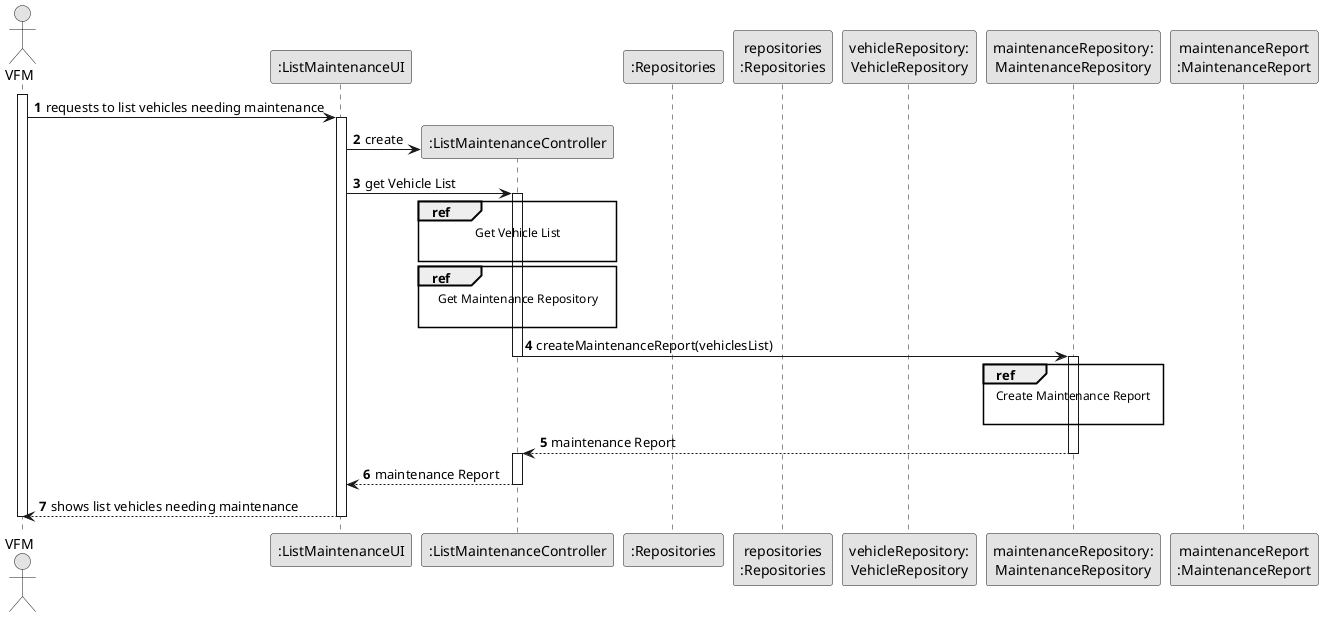 @startuml
skinparam monochrome true
skinparam packageStyle rectangle
skinparam shadowing false

autonumber

'hide footbox
actor "VFM" as VFM
participant ":ListMaintenanceUI" as UI
participant ":ListMaintenanceController" as CTRL
participant ":Repositories" as RepositorySingleton
participant "repositories\n:Repositories" as PLAT
participant "vehicleRepository:\nVehicleRepository" as VehicleRepository
participant "maintenanceRepository:\nMaintenanceRepository" as MaintenanceRepository
participant "maintenanceReport\n:MaintenanceReport" as MaintenanceReport

activate VFM

    VFM -> UI : requests to list vehicles needing maintenance
    activate UI

        UI -> CTRL** : create

        UI -> CTRL : get Vehicle List
        activate CTRL

        ref over CTRL
                                            Get Vehicle List

                                                end ref

        ref over CTRL
                                            Get Maintenance Repository

                                                end ref


                CTRL -> MaintenanceRepository : createMaintenanceReport(vehiclesList)
                deactivate CTRL
                activate MaintenanceRepository

        ref over MaintenanceRepository
                                            Create Maintenance Report

                                                 end ref


                MaintenanceRepository --> CTRL : maintenance Report
                deactivate MaintenanceRepository

            activate CTRL

            CTRL --> UI : maintenance Report
            deactivate CTRL

        UI --> VFM : shows list vehicles needing maintenance
    deactivate UI

deactivate VFM

@enduml
